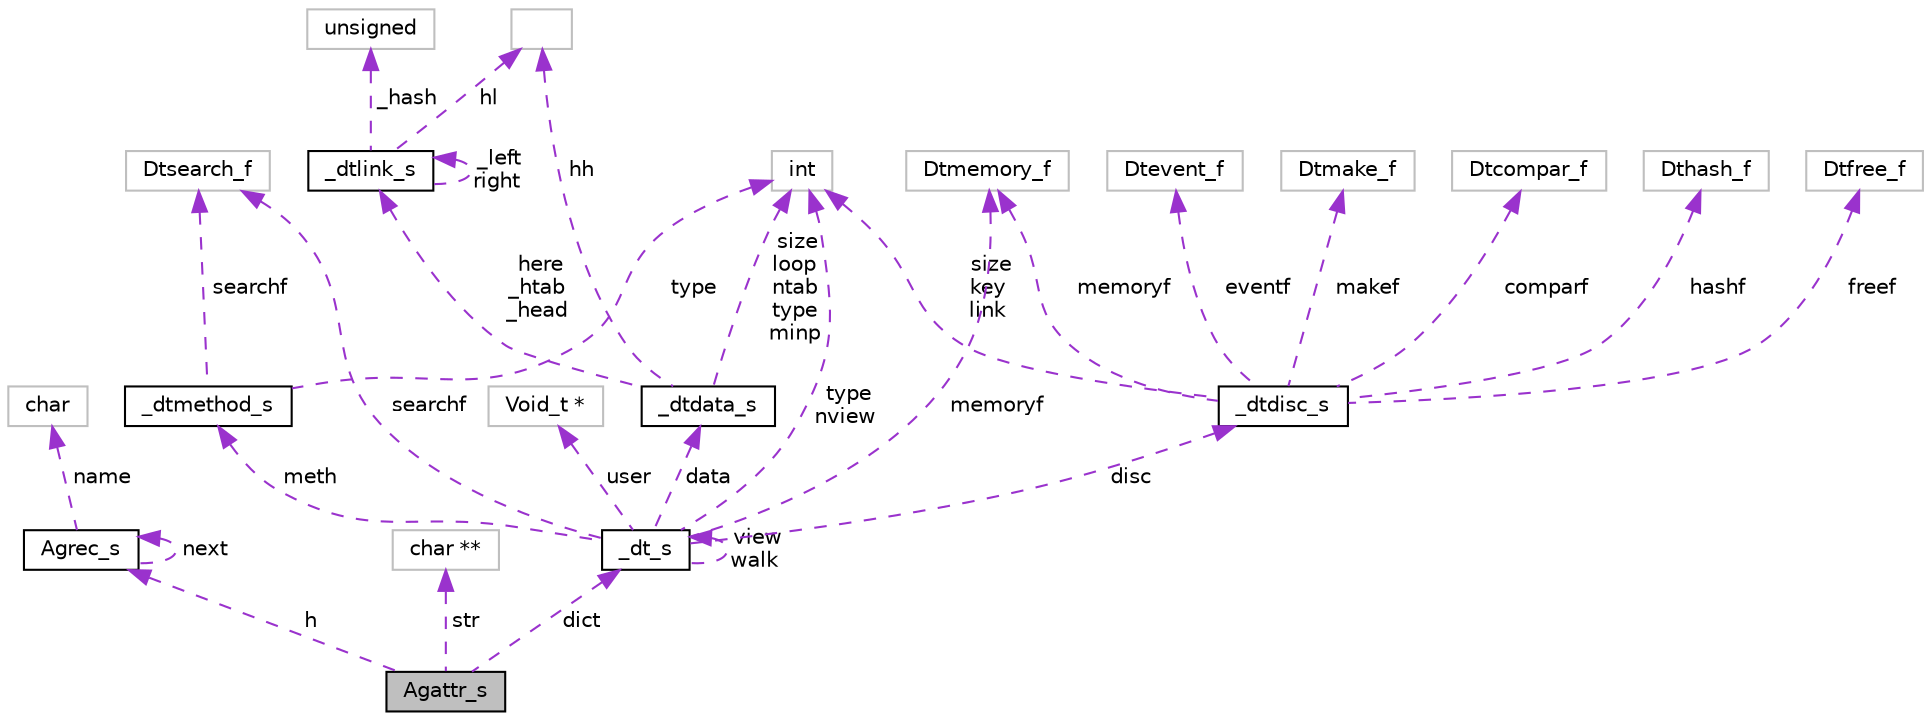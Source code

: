 digraph "Agattr_s"
{
  bgcolor="transparent";
  edge [fontname="Helvetica",fontsize="10",labelfontname="Helvetica",labelfontsize="10"];
  node [fontname="Helvetica",fontsize="10",shape=record];
  Node1 [label="Agattr_s",height=0.2,width=0.4,color="black", fillcolor="grey75", style="filled", fontcolor="black"];
  Node2 -> Node1 [dir="back",color="darkorchid3",fontsize="10",style="dashed",label=" h" ,fontname="Helvetica"];
  Node2 [label="Agrec_s",height=0.2,width=0.4,color="black",URL="$structAgrec__s.html"];
  Node2 -> Node2 [dir="back",color="darkorchid3",fontsize="10",style="dashed",label=" next" ,fontname="Helvetica"];
  Node3 -> Node2 [dir="back",color="darkorchid3",fontsize="10",style="dashed",label=" name" ,fontname="Helvetica"];
  Node3 [label="char",height=0.2,width=0.4,color="grey75"];
  Node4 -> Node1 [dir="back",color="darkorchid3",fontsize="10",style="dashed",label=" str" ,fontname="Helvetica"];
  Node4 [label="char **",height=0.2,width=0.4,color="grey75"];
  Node5 -> Node1 [dir="back",color="darkorchid3",fontsize="10",style="dashed",label=" dict" ,fontname="Helvetica"];
  Node5 [label="_dt_s",height=0.2,width=0.4,color="black",URL="$struct__dt__s.html"];
  Node6 -> Node5 [dir="back",color="darkorchid3",fontsize="10",style="dashed",label=" disc" ,fontname="Helvetica"];
  Node6 [label="_dtdisc_s",height=0.2,width=0.4,color="black",URL="$struct__dtdisc__s.html"];
  Node7 -> Node6 [dir="back",color="darkorchid3",fontsize="10",style="dashed",label=" freef" ,fontname="Helvetica"];
  Node7 [label="Dtfree_f",height=0.2,width=0.4,color="grey75"];
  Node8 -> Node6 [dir="back",color="darkorchid3",fontsize="10",style="dashed",label=" eventf" ,fontname="Helvetica"];
  Node8 [label="Dtevent_f",height=0.2,width=0.4,color="grey75"];
  Node9 -> Node6 [dir="back",color="darkorchid3",fontsize="10",style="dashed",label=" makef" ,fontname="Helvetica"];
  Node9 [label="Dtmake_f",height=0.2,width=0.4,color="grey75"];
  Node10 -> Node6 [dir="back",color="darkorchid3",fontsize="10",style="dashed",label=" comparf" ,fontname="Helvetica"];
  Node10 [label="Dtcompar_f",height=0.2,width=0.4,color="grey75"];
  Node11 -> Node6 [dir="back",color="darkorchid3",fontsize="10",style="dashed",label=" size\nkey\nlink" ,fontname="Helvetica"];
  Node11 [label="int",height=0.2,width=0.4,color="grey75"];
  Node12 -> Node6 [dir="back",color="darkorchid3",fontsize="10",style="dashed",label=" memoryf" ,fontname="Helvetica"];
  Node12 [label="Dtmemory_f",height=0.2,width=0.4,color="grey75"];
  Node13 -> Node6 [dir="back",color="darkorchid3",fontsize="10",style="dashed",label=" hashf" ,fontname="Helvetica"];
  Node13 [label="Dthash_f",height=0.2,width=0.4,color="grey75"];
  Node14 -> Node5 [dir="back",color="darkorchid3",fontsize="10",style="dashed",label=" data" ,fontname="Helvetica"];
  Node14 [label="_dtdata_s",height=0.2,width=0.4,color="black",URL="$struct__dtdata__s.html"];
  Node15 -> Node14 [dir="back",color="darkorchid3",fontsize="10",style="dashed",label=" hh" ,fontname="Helvetica"];
  Node15 [label="",height=0.2,width=0.4,color="grey75"];
  Node16 -> Node14 [dir="back",color="darkorchid3",fontsize="10",style="dashed",label=" here\n_htab\n_head" ,fontname="Helvetica"];
  Node16 [label="_dtlink_s",height=0.2,width=0.4,color="black",URL="$struct__dtlink__s.html"];
  Node16 -> Node16 [dir="back",color="darkorchid3",fontsize="10",style="dashed",label=" _left\nright" ,fontname="Helvetica"];
  Node15 -> Node16 [dir="back",color="darkorchid3",fontsize="10",style="dashed",label=" hl" ,fontname="Helvetica"];
  Node17 -> Node16 [dir="back",color="darkorchid3",fontsize="10",style="dashed",label=" _hash" ,fontname="Helvetica"];
  Node17 [label="unsigned",height=0.2,width=0.4,color="grey75"];
  Node11 -> Node14 [dir="back",color="darkorchid3",fontsize="10",style="dashed",label=" size\nloop\nntab\ntype\nminp" ,fontname="Helvetica"];
  Node18 -> Node5 [dir="back",color="darkorchid3",fontsize="10",style="dashed",label=" user" ,fontname="Helvetica"];
  Node18 [label="Void_t *",height=0.2,width=0.4,color="grey75"];
  Node11 -> Node5 [dir="back",color="darkorchid3",fontsize="10",style="dashed",label=" type\nnview" ,fontname="Helvetica"];
  Node5 -> Node5 [dir="back",color="darkorchid3",fontsize="10",style="dashed",label=" view\nwalk" ,fontname="Helvetica"];
  Node12 -> Node5 [dir="back",color="darkorchid3",fontsize="10",style="dashed",label=" memoryf" ,fontname="Helvetica"];
  Node19 -> Node5 [dir="back",color="darkorchid3",fontsize="10",style="dashed",label=" searchf" ,fontname="Helvetica"];
  Node19 [label="Dtsearch_f",height=0.2,width=0.4,color="grey75"];
  Node20 -> Node5 [dir="back",color="darkorchid3",fontsize="10",style="dashed",label=" meth" ,fontname="Helvetica"];
  Node20 [label="_dtmethod_s",height=0.2,width=0.4,color="black",URL="$struct__dtmethod__s.html"];
  Node11 -> Node20 [dir="back",color="darkorchid3",fontsize="10",style="dashed",label=" type" ,fontname="Helvetica"];
  Node19 -> Node20 [dir="back",color="darkorchid3",fontsize="10",style="dashed",label=" searchf" ,fontname="Helvetica"];
}
